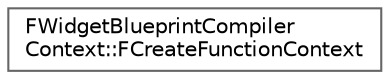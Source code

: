 digraph "Graphical Class Hierarchy"
{
 // INTERACTIVE_SVG=YES
 // LATEX_PDF_SIZE
  bgcolor="transparent";
  edge [fontname=Helvetica,fontsize=10,labelfontname=Helvetica,labelfontsize=10];
  node [fontname=Helvetica,fontsize=10,shape=box,height=0.2,width=0.4];
  rankdir="LR";
  Node0 [id="Node000000",label="FWidgetBlueprintCompiler\lContext::FCreateFunctionContext",height=0.2,width=0.4,color="grey40", fillcolor="white", style="filled",URL="$d9/dd4/structFWidgetBlueprintCompilerContext_1_1FCreateFunctionContext.html",tooltip=" "];
}
